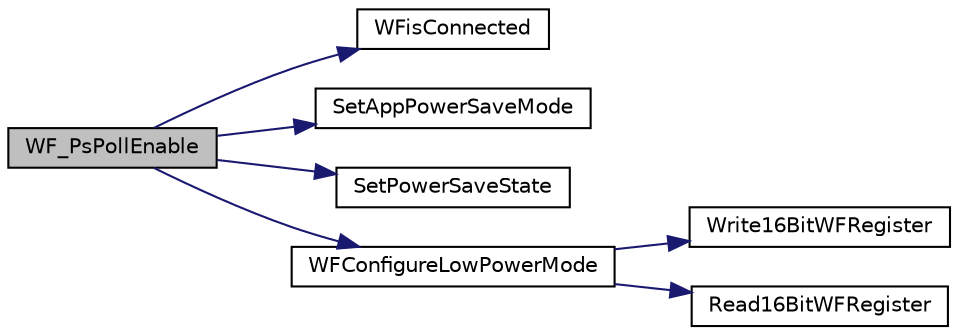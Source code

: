digraph "WF_PsPollEnable"
{
  edge [fontname="Helvetica",fontsize="10",labelfontname="Helvetica",labelfontsize="10"];
  node [fontname="Helvetica",fontsize="10",shape=record];
  rankdir="LR";
  Node1 [label="WF_PsPollEnable",height=0.2,width=0.4,color="black", fillcolor="grey75", style="filled", fontcolor="black"];
  Node1 -> Node2 [color="midnightblue",fontsize="10",style="solid",fontname="Helvetica"];
  Node2 [label="WFisConnected",height=0.2,width=0.4,color="black", fillcolor="white", style="filled",URL="$_w_f_driver_prv_8h.html#a362106faaf52a4ce9a1b9e6ca3297a1f"];
  Node1 -> Node3 [color="midnightblue",fontsize="10",style="solid",fontname="Helvetica"];
  Node3 [label="SetAppPowerSaveMode",height=0.2,width=0.4,color="black", fillcolor="white", style="filled",URL="$_w_f_power_save_8c.html#a7e8fdb1da5c02d1c1c3cba8e0d20554e"];
  Node1 -> Node4 [color="midnightblue",fontsize="10",style="solid",fontname="Helvetica"];
  Node4 [label="SetPowerSaveState",height=0.2,width=0.4,color="black", fillcolor="white", style="filled",URL="$_w_f_power_save_8c.html#ae8dbddf91968d096bee605e662cfed1e"];
  Node1 -> Node5 [color="midnightblue",fontsize="10",style="solid",fontname="Helvetica"];
  Node5 [label="WFConfigureLowPowerMode",height=0.2,width=0.4,color="black", fillcolor="white", style="filled",URL="$_w_f_power_save_8c.html#a02f5132f54243c47d24fc6aa0874cfd2"];
  Node5 -> Node6 [color="midnightblue",fontsize="10",style="solid",fontname="Helvetica"];
  Node6 [label="Write16BitWFRegister",height=0.2,width=0.4,color="black", fillcolor="white", style="filled",URL="$_w_f_driver_prv_8h.html#a914c1bea2233e373d5f6180b0be32b03"];
  Node5 -> Node7 [color="midnightblue",fontsize="10",style="solid",fontname="Helvetica"];
  Node7 [label="Read16BitWFRegister",height=0.2,width=0.4,color="black", fillcolor="white", style="filled",URL="$_w_f_driver_prv_8h.html#a0bf9eb8a56860f2fccbf68f53ca8eb46"];
}
